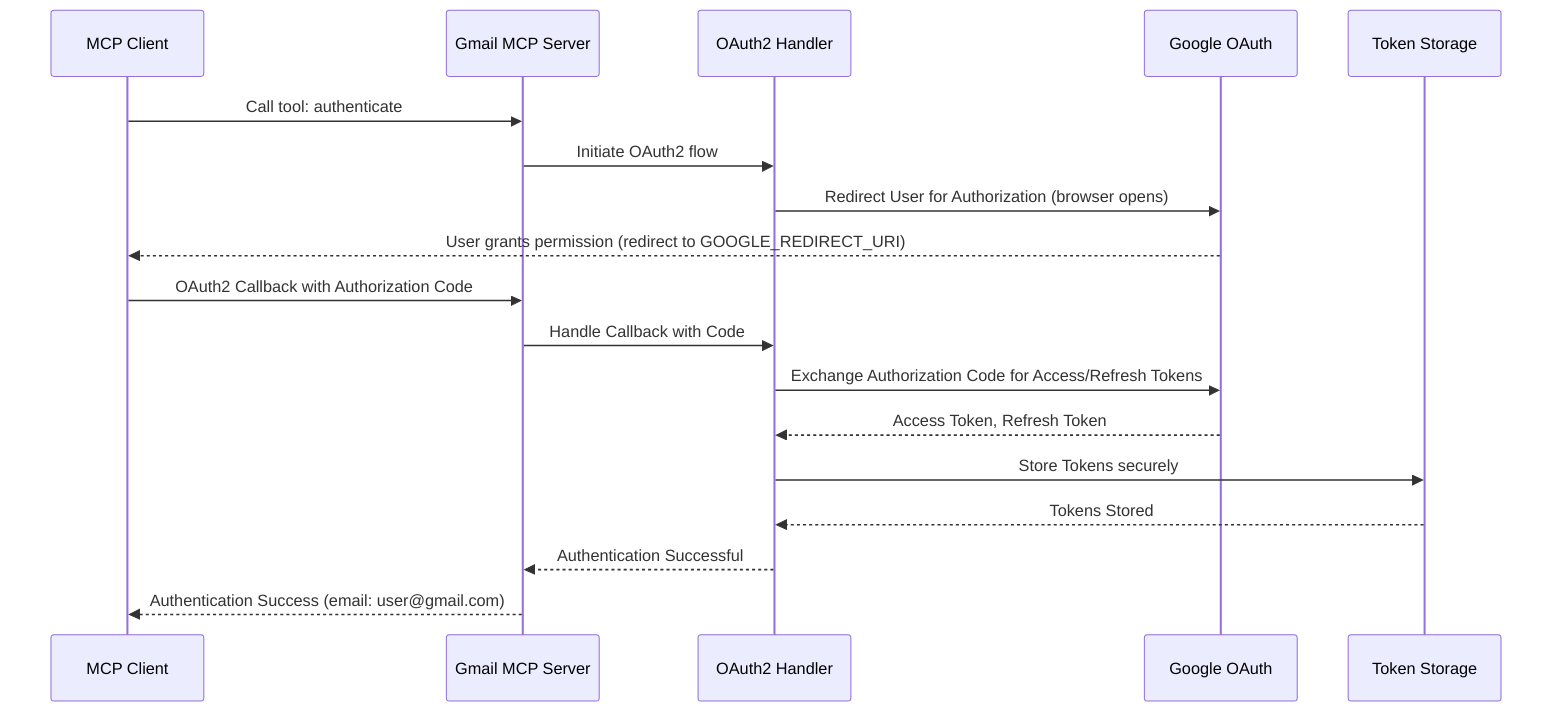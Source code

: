 sequenceDiagram
    participant Client as MCP Client
    participant Server as Gmail MCP Server
    participant OAuthHandler as OAuth2 Handler
    participant GoogleOAuth as Google OAuth
    participant TokenStorage as Token Storage

    Client->>Server: Call tool: authenticate
    Server->>OAuthHandler: Initiate OAuth2 flow
    OAuthHandler->>GoogleOAuth: Redirect User for Authorization (browser opens)
    GoogleOAuth-->>Client: User grants permission (redirect to GOOGLE_REDIRECT_URI)
    Client->>Server: OAuth2 Callback with Authorization Code
    Server->>OAuthHandler: Handle Callback with Code
    OAuthHandler->>GoogleOAuth: Exchange Authorization Code for Access/Refresh Tokens
    GoogleOAuth-->>OAuthHandler: Access Token, Refresh Token
    OAuthHandler->>TokenStorage: Store Tokens securely
    TokenStorage-->>OAuthHandler: Tokens Stored
    OAuthHandler-->>Server: Authentication Successful
    Server-->>Client: Authentication Success (email: user@gmail.com)